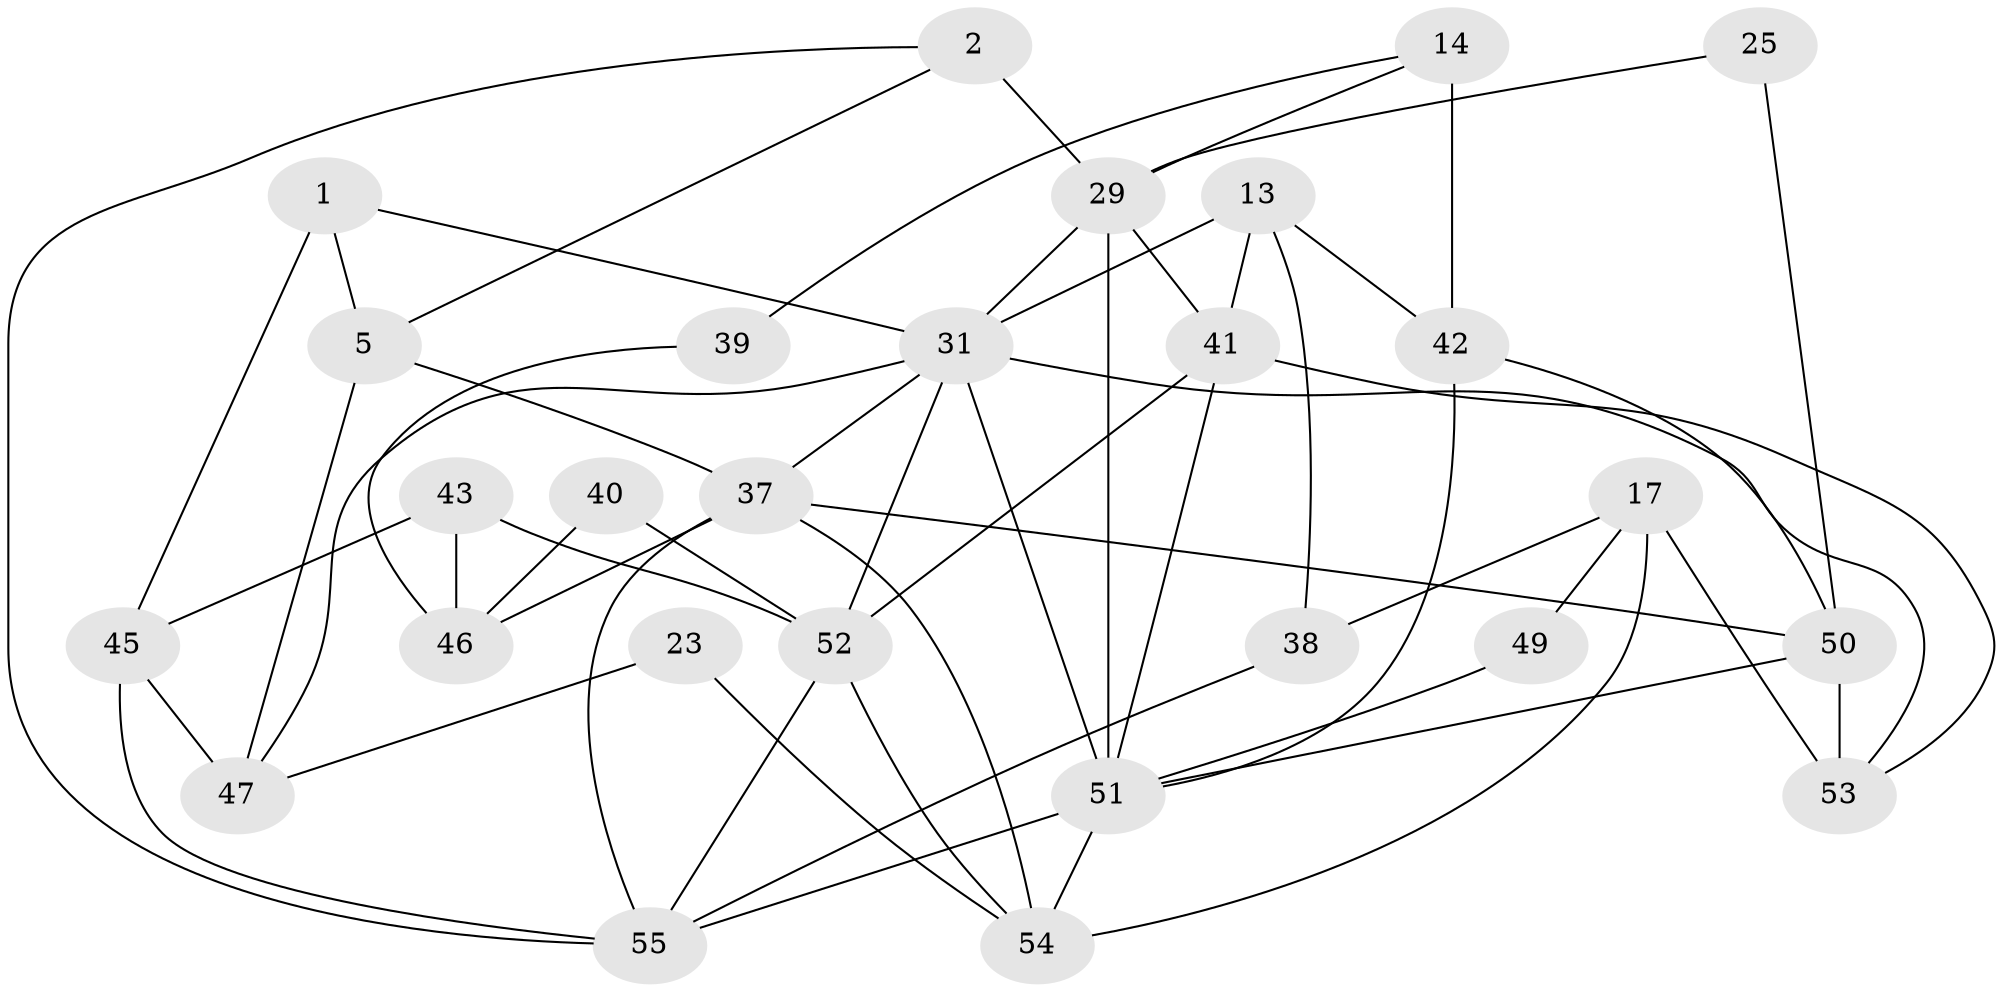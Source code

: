 // original degree distribution, {4: 0.2909090909090909, 5: 0.2727272727272727, 2: 0.16363636363636364, 3: 0.18181818181818182, 6: 0.05454545454545454, 7: 0.01818181818181818, 8: 0.01818181818181818}
// Generated by graph-tools (version 1.1) at 2025/52/03/09/25 04:52:00]
// undirected, 27 vertices, 56 edges
graph export_dot {
graph [start="1"]
  node [color=gray90,style=filled];
  1;
  2;
  5 [super="+4"];
  13;
  14 [super="+10"];
  17;
  23;
  25;
  29 [super="+11+15+28"];
  31 [super="+21"];
  37 [super="+19"];
  38;
  39;
  40;
  41 [super="+7+30"];
  42 [super="+6+18"];
  43;
  45 [super="+33"];
  46 [super="+36"];
  47;
  49;
  50 [super="+3+35"];
  51 [super="+34+20+48"];
  52 [super="+8+24"];
  53 [super="+44"];
  54 [super="+27"];
  55 [super="+32"];
  1 -- 45 [weight=2];
  1 -- 5;
  1 -- 31;
  2 -- 29 [weight=2];
  2 -- 5;
  2 -- 55;
  5 -- 37;
  5 -- 47;
  13 -- 38;
  13 -- 42;
  13 -- 41 [weight=3];
  13 -- 31;
  14 -- 42 [weight=3];
  14 -- 39;
  14 -- 29;
  17 -- 53 [weight=2];
  17 -- 38;
  17 -- 49;
  17 -- 54;
  23 -- 47;
  23 -- 54;
  25 -- 50;
  25 -- 29;
  29 -- 51 [weight=4];
  29 -- 31;
  29 -- 41;
  31 -- 52;
  31 -- 37;
  31 -- 51;
  31 -- 53;
  31 -- 47;
  37 -- 50 [weight=3];
  37 -- 54;
  37 -- 55 [weight=2];
  37 -- 46;
  38 -- 55;
  39 -- 46;
  40 -- 46;
  40 -- 52 [weight=3];
  41 -- 51;
  41 -- 52 [weight=2];
  41 -- 53;
  42 -- 51 [weight=3];
  42 -- 50;
  43 -- 46 [weight=2];
  43 -- 45;
  43 -- 52 [weight=2];
  45 -- 47 [weight=2];
  45 -- 55;
  49 -- 51;
  50 -- 53 [weight=2];
  50 -- 51 [weight=2];
  51 -- 55;
  51 -- 54 [weight=2];
  52 -- 54;
  52 -- 55 [weight=2];
}
